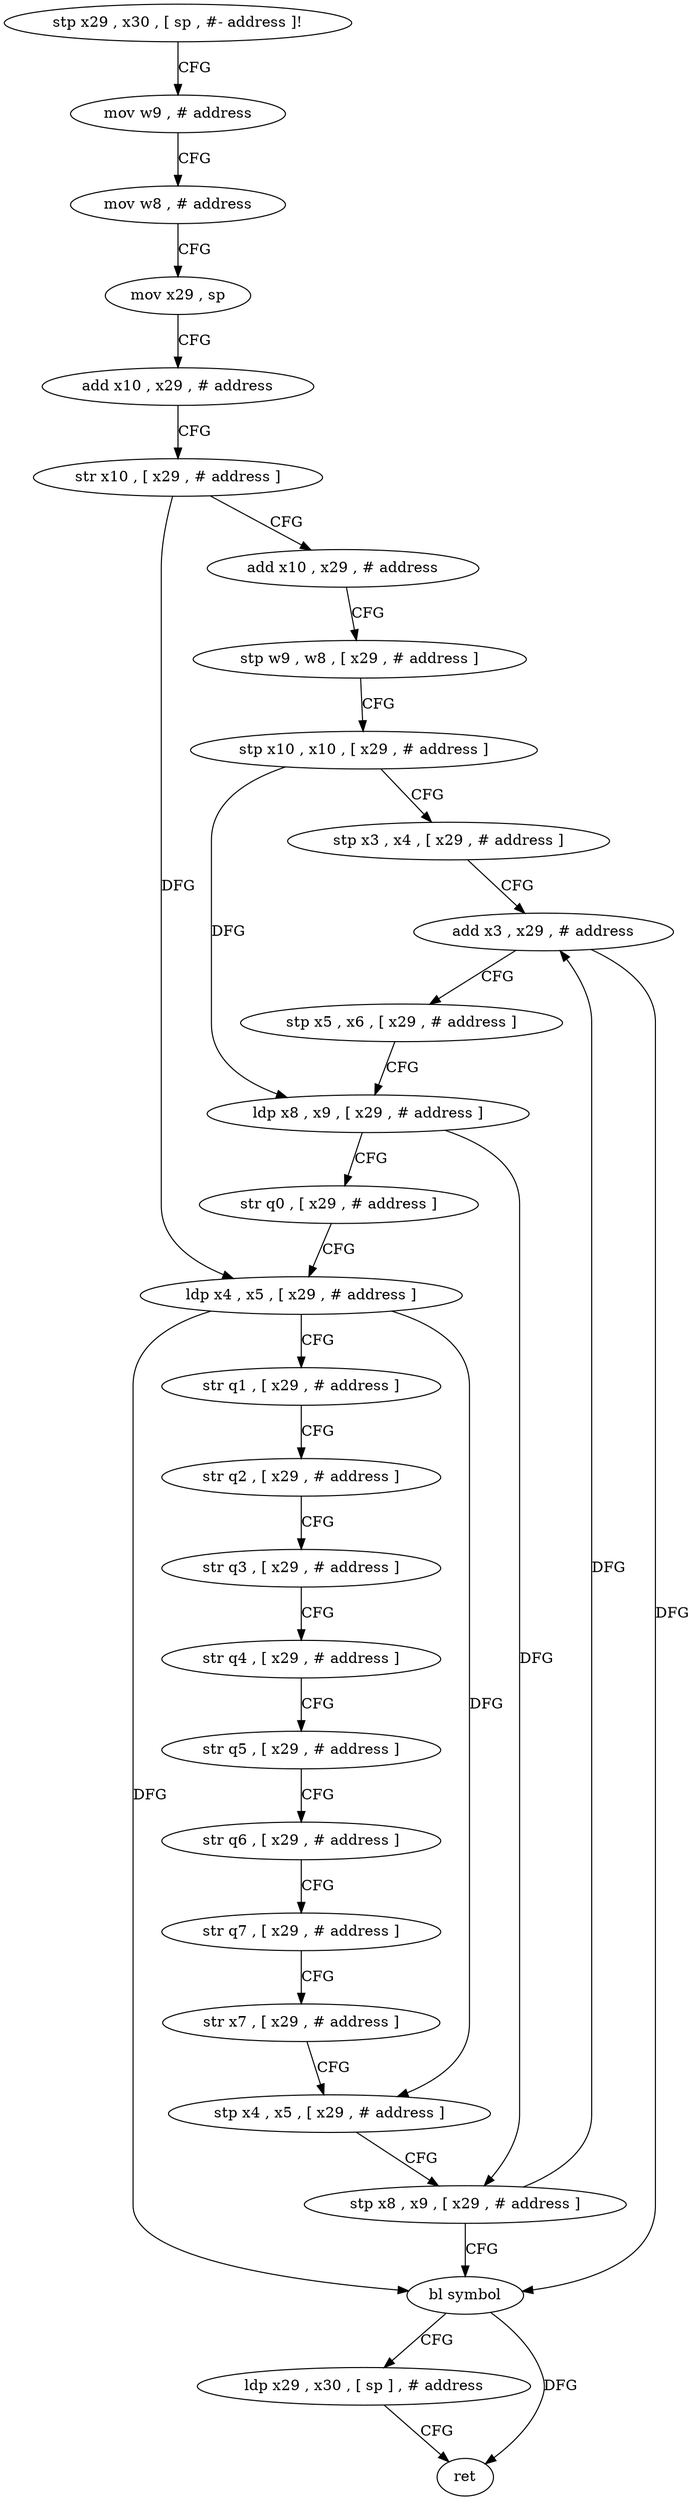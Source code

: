 digraph "func" {
"270208" [label = "stp x29 , x30 , [ sp , #- address ]!" ]
"270212" [label = "mov w9 , # address" ]
"270216" [label = "mov w8 , # address" ]
"270220" [label = "mov x29 , sp" ]
"270224" [label = "add x10 , x29 , # address" ]
"270228" [label = "str x10 , [ x29 , # address ]" ]
"270232" [label = "add x10 , x29 , # address" ]
"270236" [label = "stp w9 , w8 , [ x29 , # address ]" ]
"270240" [label = "stp x10 , x10 , [ x29 , # address ]" ]
"270244" [label = "stp x3 , x4 , [ x29 , # address ]" ]
"270248" [label = "add x3 , x29 , # address" ]
"270252" [label = "stp x5 , x6 , [ x29 , # address ]" ]
"270256" [label = "ldp x8 , x9 , [ x29 , # address ]" ]
"270260" [label = "str q0 , [ x29 , # address ]" ]
"270264" [label = "ldp x4 , x5 , [ x29 , # address ]" ]
"270268" [label = "str q1 , [ x29 , # address ]" ]
"270272" [label = "str q2 , [ x29 , # address ]" ]
"270276" [label = "str q3 , [ x29 , # address ]" ]
"270280" [label = "str q4 , [ x29 , # address ]" ]
"270284" [label = "str q5 , [ x29 , # address ]" ]
"270288" [label = "str q6 , [ x29 , # address ]" ]
"270292" [label = "str q7 , [ x29 , # address ]" ]
"270296" [label = "str x7 , [ x29 , # address ]" ]
"270300" [label = "stp x4 , x5 , [ x29 , # address ]" ]
"270304" [label = "stp x8 , x9 , [ x29 , # address ]" ]
"270308" [label = "bl symbol" ]
"270312" [label = "ldp x29 , x30 , [ sp ] , # address" ]
"270316" [label = "ret" ]
"270208" -> "270212" [ label = "CFG" ]
"270212" -> "270216" [ label = "CFG" ]
"270216" -> "270220" [ label = "CFG" ]
"270220" -> "270224" [ label = "CFG" ]
"270224" -> "270228" [ label = "CFG" ]
"270228" -> "270232" [ label = "CFG" ]
"270228" -> "270264" [ label = "DFG" ]
"270232" -> "270236" [ label = "CFG" ]
"270236" -> "270240" [ label = "CFG" ]
"270240" -> "270244" [ label = "CFG" ]
"270240" -> "270256" [ label = "DFG" ]
"270244" -> "270248" [ label = "CFG" ]
"270248" -> "270252" [ label = "CFG" ]
"270248" -> "270308" [ label = "DFG" ]
"270252" -> "270256" [ label = "CFG" ]
"270256" -> "270260" [ label = "CFG" ]
"270256" -> "270304" [ label = "DFG" ]
"270260" -> "270264" [ label = "CFG" ]
"270264" -> "270268" [ label = "CFG" ]
"270264" -> "270300" [ label = "DFG" ]
"270264" -> "270308" [ label = "DFG" ]
"270268" -> "270272" [ label = "CFG" ]
"270272" -> "270276" [ label = "CFG" ]
"270276" -> "270280" [ label = "CFG" ]
"270280" -> "270284" [ label = "CFG" ]
"270284" -> "270288" [ label = "CFG" ]
"270288" -> "270292" [ label = "CFG" ]
"270292" -> "270296" [ label = "CFG" ]
"270296" -> "270300" [ label = "CFG" ]
"270300" -> "270304" [ label = "CFG" ]
"270304" -> "270308" [ label = "CFG" ]
"270304" -> "270248" [ label = "DFG" ]
"270308" -> "270312" [ label = "CFG" ]
"270308" -> "270316" [ label = "DFG" ]
"270312" -> "270316" [ label = "CFG" ]
}
